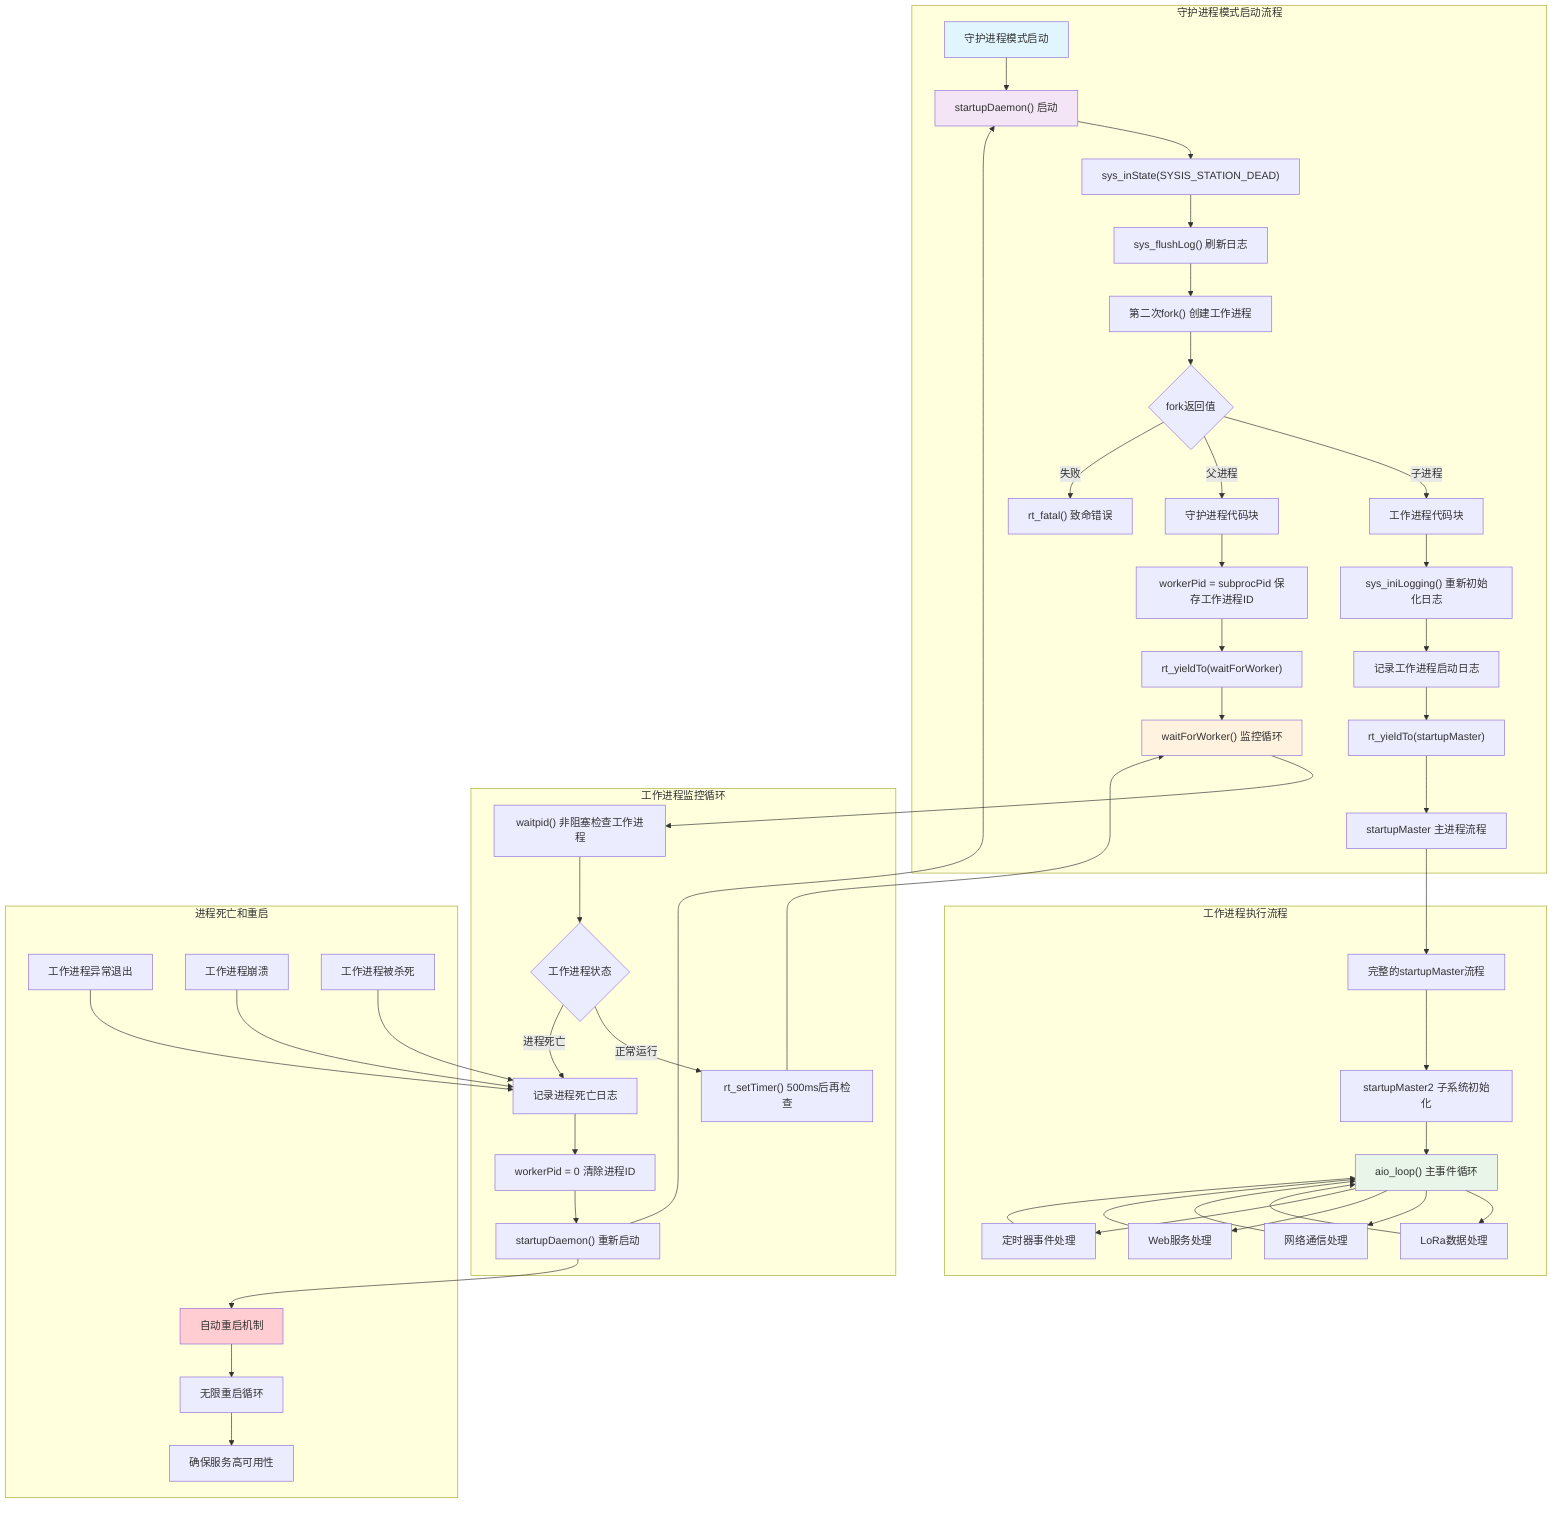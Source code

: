 graph TB
    subgraph "守护进程模式启动流程"
        A["守护进程模式启动"] --> B["startupDaemon() 启动"]
        B --> C["sys_inState(SYSIS_STATION_DEAD)"]
        C --> D["sys_flushLog() 刷新日志"]
        D --> E["第二次fork() 创建工作进程"]
        
        E --> F{"fork返回值"}
        F -->|子进程| G["工作进程代码块"]
        F -->|父进程| H["守护进程代码块"]
        F -->|失败| I["rt_fatal() 致命错误"]
        
        G --> J["sys_iniLogging() 重新初始化日志"]
        J --> K["记录工作进程启动日志"]
        K --> L["rt_yieldTo(startupMaster)"]
        L --> M["startupMaster 主进程流程"]
        
        H --> N["workerPid = subprocPid 保存工作进程ID"]
        N --> O["rt_yieldTo(waitForWorker)"]
        O --> P["waitForWorker() 监控循环"]
    end
    
    subgraph "工作进程监控循环"
        P --> Q["waitpid() 非阻塞检查工作进程"]
        Q --> R{"工作进程状态"}
        R -->|正常运行| S["rt_setTimer() 500ms后再检查"]
        R -->|进程死亡| T["记录进程死亡日志"]
        
        S --> P
        T --> U["workerPid = 0 清除进程ID"]
        U --> V["startupDaemon() 重新启动"]
        V --> B
    end
    
    subgraph "工作进程执行流程"
        M --> W["完整的startupMaster流程"]
        W --> X["startupMaster2 子系统初始化"]
        X --> Y["aio_loop() 主事件循环"]
        Y --> Z["LoRa数据处理"]
        Y --> AA["网络通信处理"]
        Y --> BB["Web服务处理"]
        Y --> CC["定时器事件处理"]
        
        Z --> Y
        AA --> Y
        BB --> Y
        CC --> Y
    end
    
    subgraph "进程死亡和重启"
        DD["工作进程异常退出"] --> T
        EE["工作进程崩溃"] --> T
        FF["工作进程被杀死"] --> T
        
        V --> GG["自动重启机制"]
        GG --> HH["无限重启循环"]
        HH --> II["确保服务高可用性"]
    end
    
    style A fill:#e1f5fe
    style B fill:#f3e5f5
    style P fill:#fff3e0
    style Y fill:#e8f5e8
    style GG fill:#ffcdd2